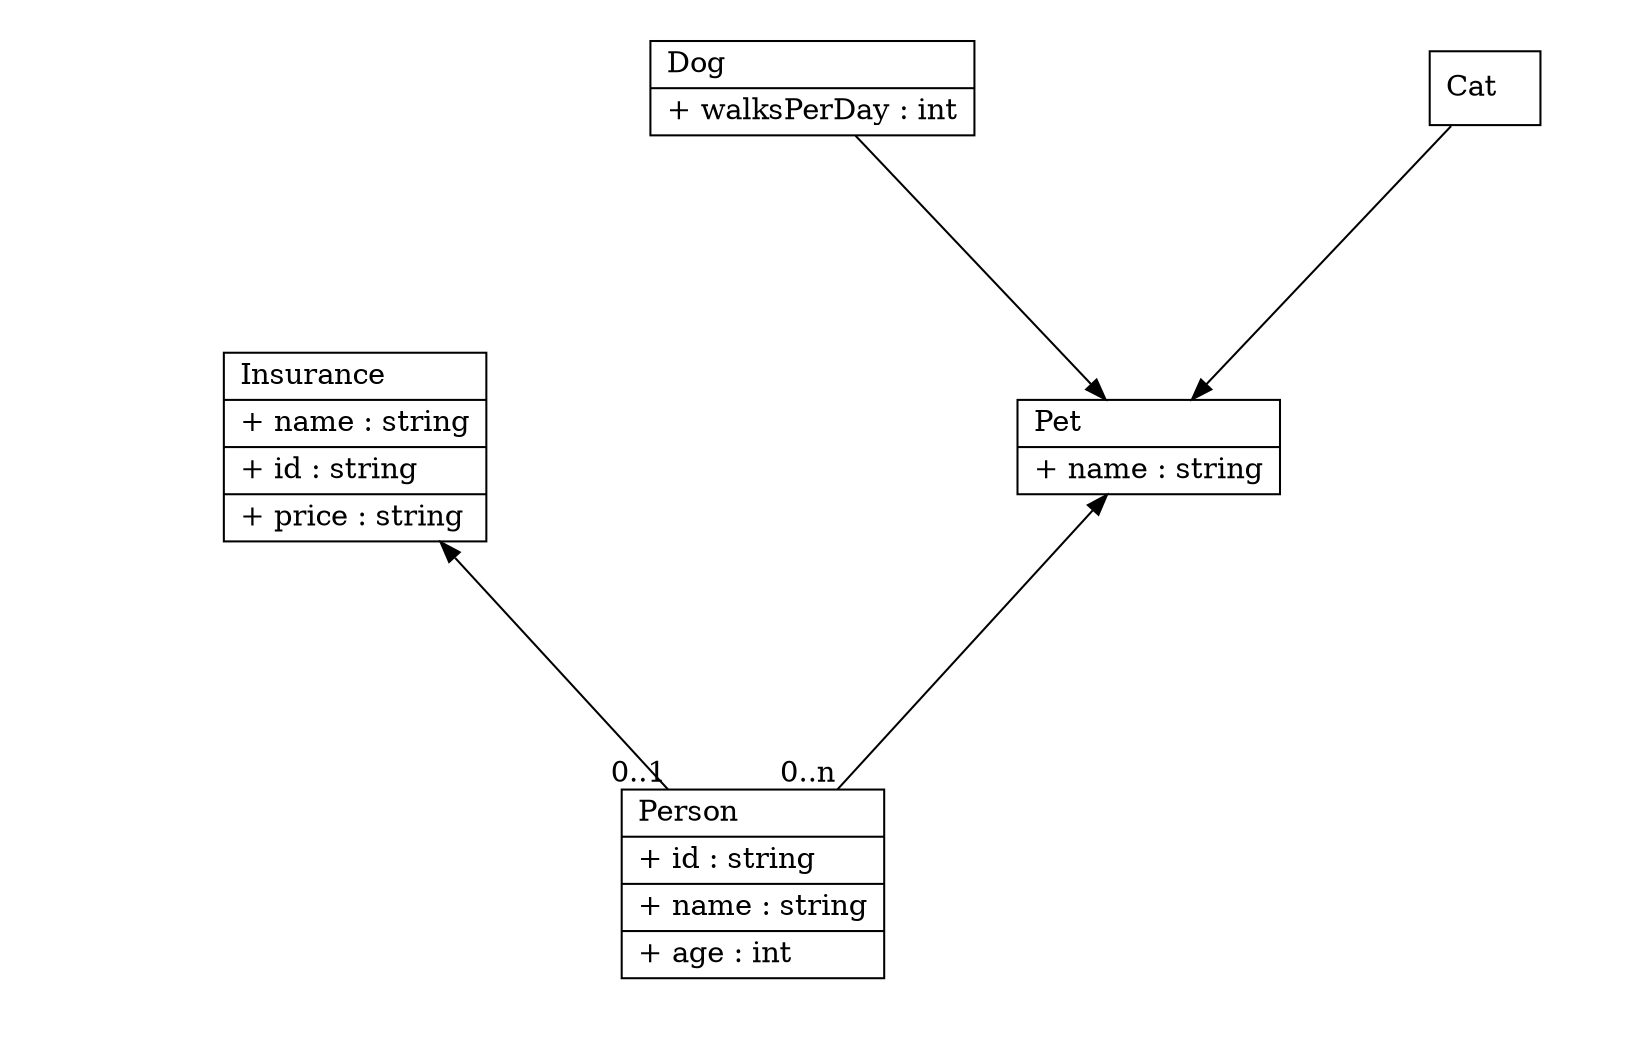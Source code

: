 digraph G {
	rankdir=BT;
        fontname = "Bitstream Vera Sans";
        fontsize = 8;
size="11,7";
ratio=fill;

        node [
                shape = "record"
        ]

        edge [
        ]

        Person [
                label = "{Person\l|+ id : string\l|+ name : string\l|+ age : int\l}",id=Person
        ]
        Insurance [
                label = "{Insurance\l|+ name : string\l|+ id : string\l|+ price : string\l}",id=Insurance
            ]
        Pet [
                label = "{Pet\l|+ name : string\l}",id=Pet
            ]
        Dog [
                label = "{Dog\l|+ walksPerDay : int\l}",id=Dog
            ]
       Cat [
                label = "{Cat\l}",id=Cat
            ]

	    

		Person -> Insurance [taillabel="0..1"];
		Person -> Pet [taillabel="0..n"];
		Pet -> Dog [dir=back];
		Pet -> Cat [dir=back];
}
